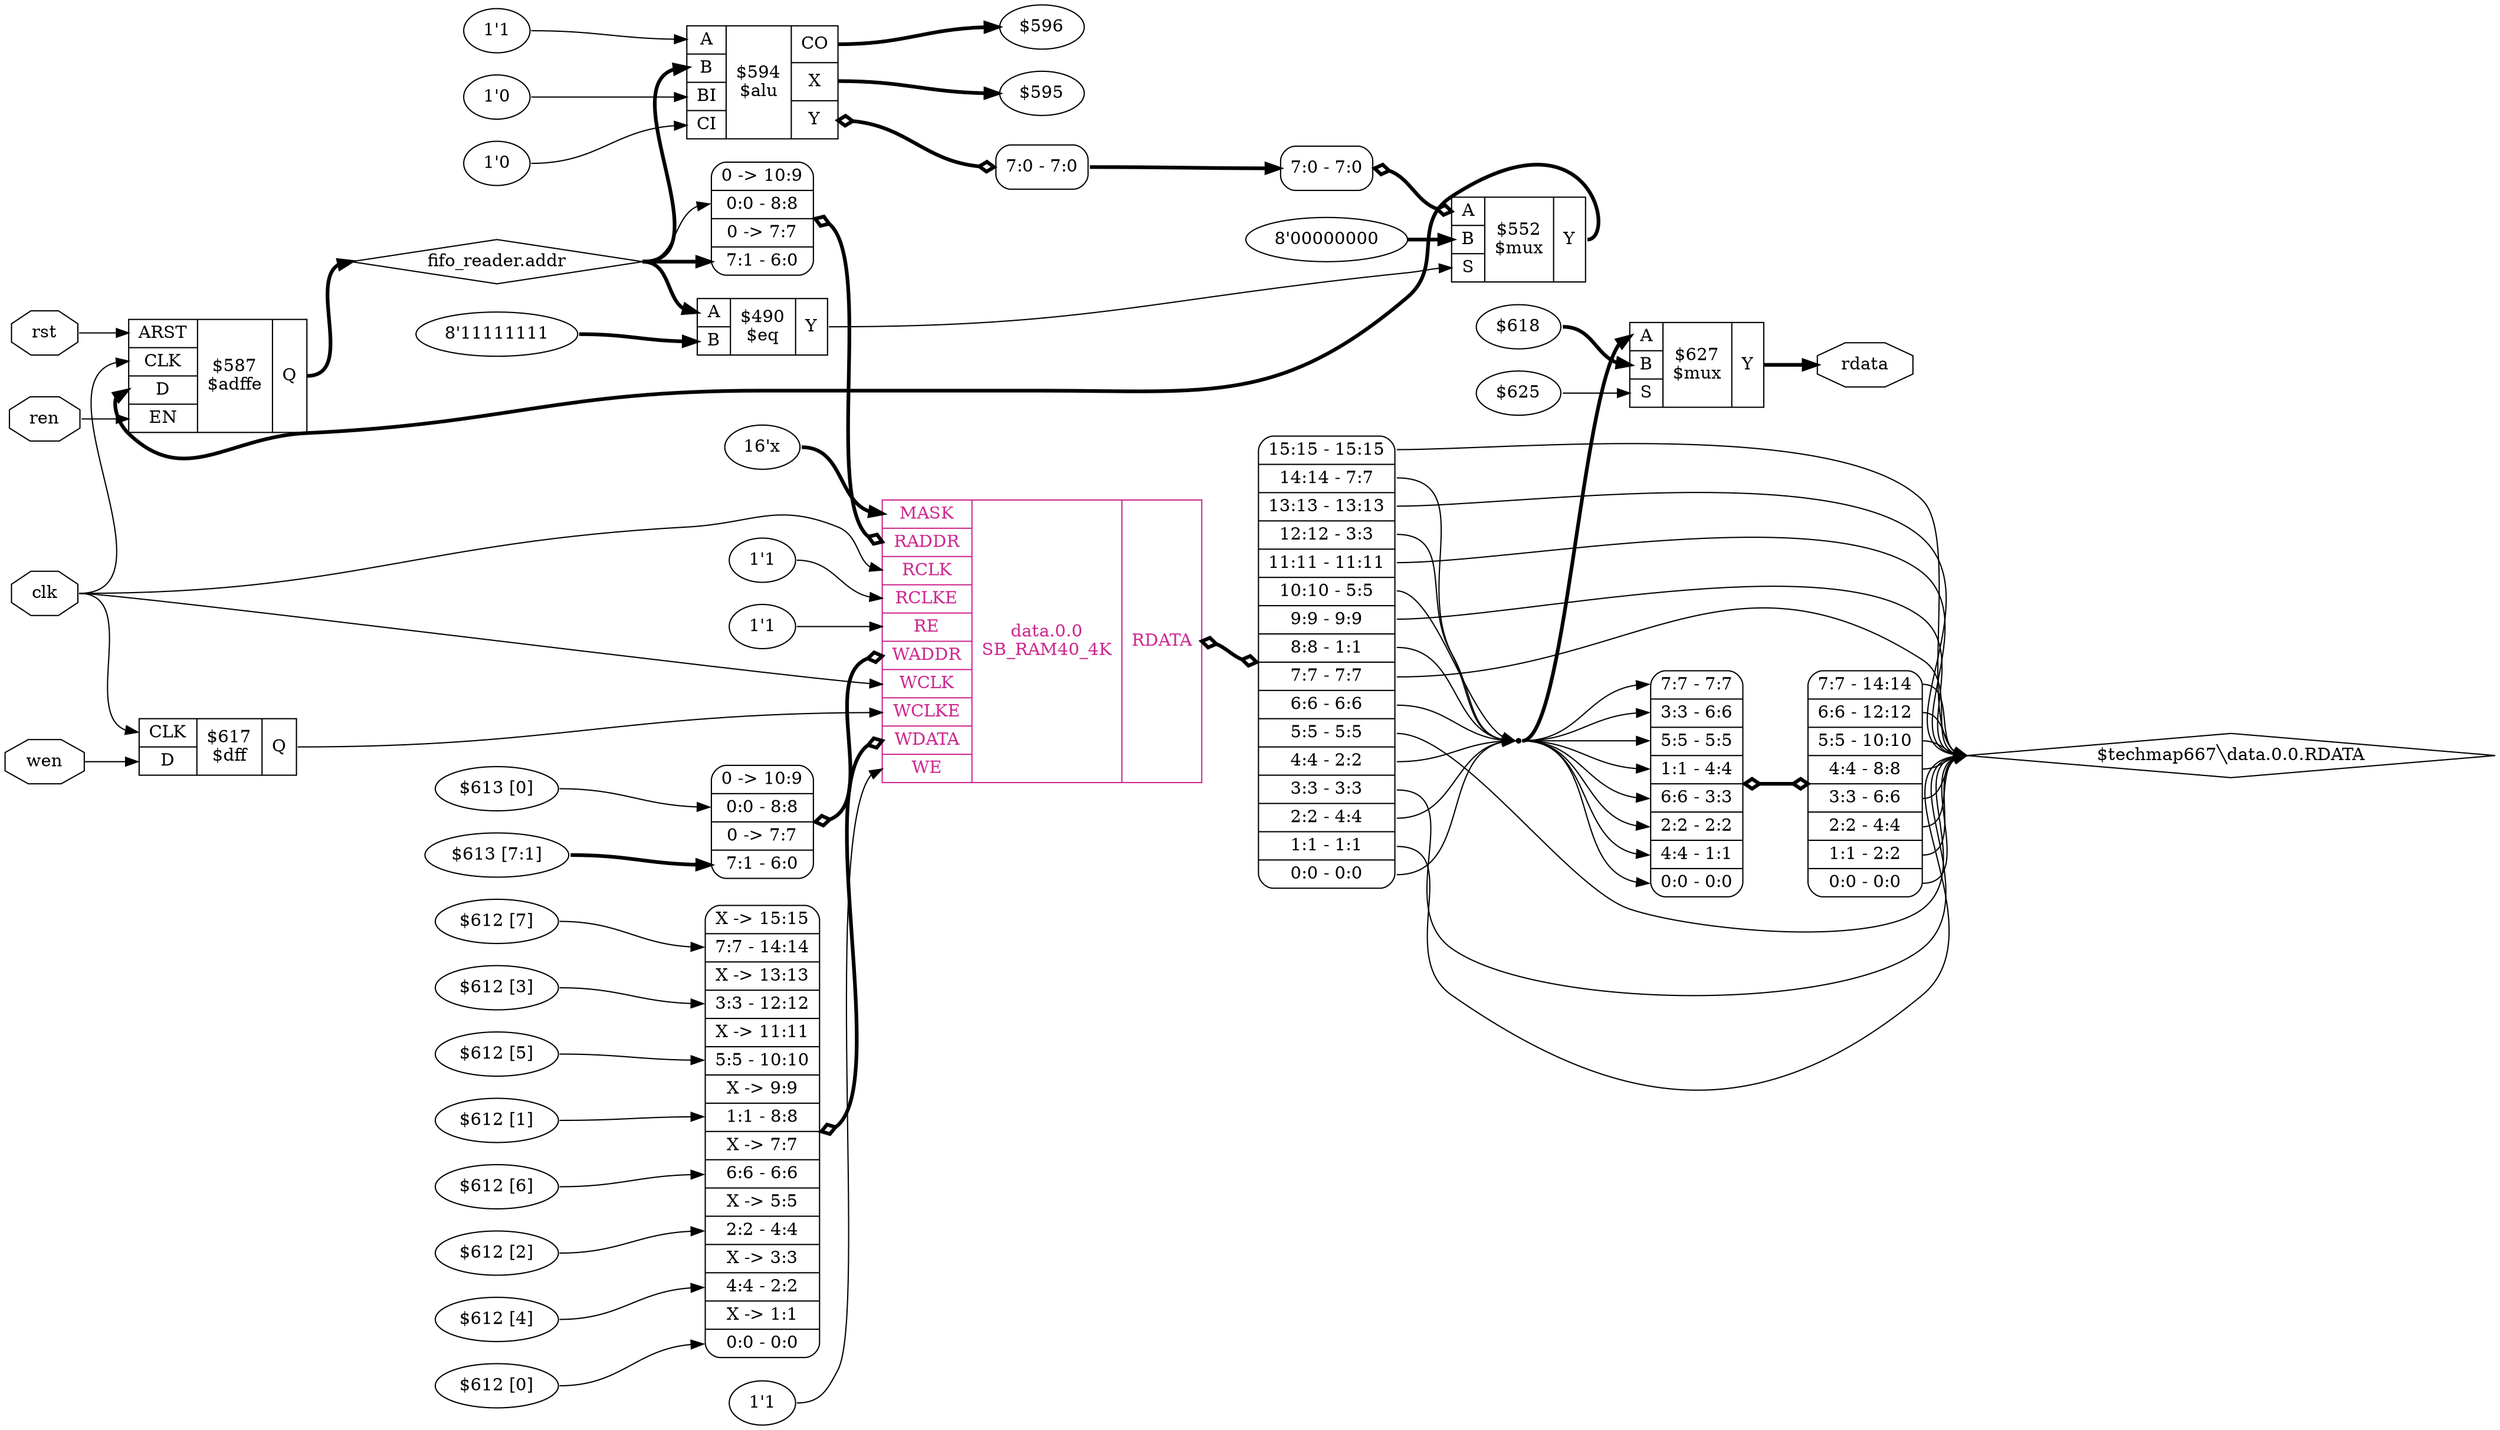 digraph "fifo" {
rankdir="LR";
remincross=true;
n7 [ shape=octagon, label="clk", color="black", fontcolor="black" ];
n8 [ shape=diamond, label="fifo_reader.addr", color="black", fontcolor="black" ];
n9 [ shape=octagon, label="rdata", color="black", fontcolor="black" ];
n10 [ shape=octagon, label="ren", color="black", fontcolor="black" ];
n11 [ shape=octagon, label="rst", color="black", fontcolor="black" ];
n12 [ shape=octagon, label="wen", color="black", fontcolor="black" ];
v0 [ label="1'1" ];
v1 [ label="1'0" ];
v2 [ label="1'0" ];
v3 [ label="$596" ];
v4 [ label="$595" ];
c20 [ shape=record, label="{{<p13> A|<p14> B|<p15> BI|<p16> CI}|$594\n$alu|{<p17> CO|<p18> X|<p19> Y}}",  ];
x5 [ shape=record, style=rounded, label="<s0> 7:0 - 7:0 ", color="black", fontcolor="black" ];
c20:p19:e -> x5:w [arrowhead=odiamond, arrowtail=odiamond, dir=both, color="black", fontcolor="black", style="setlinewidth(3)", label=""];
c26 [ shape=record, label="{{<p21> ARST|<p22> CLK|<p23> D|<p24> EN}|$587\n$adffe|{<p25> Q}}",  ];
v6 [ label="$618" ];
v7 [ label="$625" ];
c28 [ shape=record, label="{{<p13> A|<p14> B|<p27> S}|$627\n$mux|{<p19> Y}}",  ];
c29 [ shape=record, label="{{<p22> CLK|<p23> D}|$617\n$dff|{<p25> Q}}",  ];
v8 [ label="8'11111111" ];
c30 [ shape=record, label="{{<p13> A|<p14> B}|$490\n$eq|{<p19> Y}}",  ];
v10 [ label="8'00000000" ];
c31 [ shape=record, label="{{<p13> A|<p14> B|<p27> S}|$552\n$mux|{<p19> Y}}",  ];
x9 [ shape=record, style=rounded, label="<s0> 7:0 - 7:0 ", color="black", fontcolor="black" ];
x9:e -> c31:p13:w [arrowhead=odiamond, arrowtail=odiamond, dir=both, color="black", fontcolor="black", style="setlinewidth(3)", label=""];
v11 [ label="16'x" ];
v13 [ label="1'1" ];
v15 [ label="1'1" ];
v17 [ label="$613 [0]" ];
v18 [ label="$613 [7:1]" ];
v20 [ label="$612 [7]" ];
v21 [ label="$612 [3]" ];
v22 [ label="$612 [5]" ];
v23 [ label="$612 [1]" ];
v24 [ label="$612 [6]" ];
v25 [ label="$612 [2]" ];
v26 [ label="$612 [4]" ];
v27 [ label="$612 [0]" ];
v28 [ label="1'1" ];
c43 [ shape=record, label="{{<p32> MASK|<p33> RADDR|<p34> RCLK|<p35> RCLKE|<p36> RE|<p37> WADDR|<p38> WCLK|<p39> WCLKE|<p40> WDATA|<p41> WE}|data.0.0\nSB_RAM40_4K|{<p42> RDATA}}", color="maroon3", fontcolor="maroon3" ];
x12 [ shape=record, style=rounded, label="0 -&gt; 10:9 |<s2> 0:0 - 8:8 |0 -&gt; 7:7 |<s0> 7:1 - 6:0 ", color="black", fontcolor="black" ];
x12:e -> c43:p33:w [arrowhead=odiamond, arrowtail=odiamond, dir=both, color="black", fontcolor="black", style="setlinewidth(3)", label=""];
x14 [ shape=record, style=rounded, label="<s15> 15:15 - 15:15 |<s14> 14:14 - 7:7 |<s13> 13:13 - 13:13 |<s12> 12:12 - 3:3 |<s11> 11:11 - 11:11 |<s10> 10:10 - 5:5 |<s9> 9:9 - 9:9 |<s8> 8:8 - 1:1 |<s7> 7:7 - 7:7 |<s6> 6:6 - 6:6 |<s5> 5:5 - 5:5 |<s4> 4:4 - 2:2 |<s3> 3:3 - 3:3 |<s2> 2:2 - 4:4 |<s1> 1:1 - 1:1 |<s0> 0:0 - 0:0 ", color="black", fontcolor="black" ];
c43:p42:e -> x14:w [arrowhead=odiamond, arrowtail=odiamond, dir=both, color="black", fontcolor="black", style="setlinewidth(3)", label=""];
x16 [ shape=record, style=rounded, label="0 -&gt; 10:9 |<s2> 0:0 - 8:8 |0 -&gt; 7:7 |<s0> 7:1 - 6:0 ", color="black", fontcolor="black" ];
x16:e -> c43:p37:w [arrowhead=odiamond, arrowtail=odiamond, dir=both, color="black", fontcolor="black", style="setlinewidth(3)", label=""];
x19 [ shape=record, style=rounded, label="X -&gt; 15:15 |<s14> 7:7 - 14:14 |X -&gt; 13:13 |<s12> 3:3 - 12:12 |X -&gt; 11:11 |<s10> 5:5 - 10:10 |X -&gt; 9:9 |<s8> 1:1 - 8:8 |X -&gt; 7:7 |<s6> 6:6 - 6:6 |X -&gt; 5:5 |<s4> 2:2 - 4:4 |X -&gt; 3:3 |<s2> 4:4 - 2:2 |X -&gt; 1:1 |<s0> 0:0 - 0:0 ", color="black", fontcolor="black" ];
x19:e -> c43:p40:w [arrowhead=odiamond, arrowtail=odiamond, dir=both, color="black", fontcolor="black", style="setlinewidth(3)", label=""];
x29 [ shape=record, style=rounded, label="<s7> 7:7 - 7:7 |<s6> 3:3 - 6:6 |<s5> 5:5 - 5:5 |<s4> 1:1 - 4:4 |<s3> 6:6 - 3:3 |<s2> 2:2 - 2:2 |<s1> 4:4 - 1:1 |<s0> 0:0 - 0:0 ", color="black", fontcolor="black" ];
x30 [ shape=record, style=rounded, label="<s7> 7:7 - 14:14 |<s6> 6:6 - 12:12 |<s5> 5:5 - 10:10 |<s4> 4:4 - 8:8 |<s3> 3:3 - 6:6 |<s2> 2:2 - 4:4 |<s1> 1:1 - 2:2 |<s0> 0:0 - 0:0 ", color="black", fontcolor="black" ];
x29:e -> x30:w [arrowhead=odiamond, arrowtail=odiamond, dir=both, color="black", fontcolor="black", style="setlinewidth(3)", label=""];
n1 [ shape=point ];
x14:s0:e -> n1:w [color="black", fontcolor="black", label=""];
x14:s10:e -> n1:w [color="black", fontcolor="black", label=""];
x14:s12:e -> n1:w [color="black", fontcolor="black", label=""];
x14:s14:e -> n1:w [color="black", fontcolor="black", label=""];
x14:s2:e -> n1:w [color="black", fontcolor="black", label=""];
x14:s4:e -> n1:w [color="black", fontcolor="black", label=""];
x14:s6:e -> n1:w [color="black", fontcolor="black", label=""];
x14:s8:e -> n1:w [color="black", fontcolor="black", label=""];
n1:e -> c28:p13:w [color="black", fontcolor="black", style="setlinewidth(3)", label=""];
n1:e -> x29:s0:w [color="black", fontcolor="black", label=""];
n1:e -> x29:s1:w [color="black", fontcolor="black", label=""];
n1:e -> x29:s2:w [color="black", fontcolor="black", label=""];
n1:e -> x29:s3:w [color="black", fontcolor="black", label=""];
n1:e -> x29:s4:w [color="black", fontcolor="black", label=""];
n1:e -> x29:s5:w [color="black", fontcolor="black", label=""];
n1:e -> x29:s6:w [color="black", fontcolor="black", label=""];
n1:e -> x29:s7:w [color="black", fontcolor="black", label=""];
n10:e -> c26:p24:w [color="black", fontcolor="black", label=""];
n11:e -> c26:p21:w [color="black", fontcolor="black", label=""];
n12:e -> c29:p23:w [color="black", fontcolor="black", label=""];
c29:p25:e -> c43:p39:w [color="black", fontcolor="black", label=""];
x5:s0:e -> x9:s0:w [color="black", fontcolor="black", style="setlinewidth(3)", label=""];
c30:p19:e -> c31:p27:w [color="black", fontcolor="black", label=""];
c31:p19:e -> c26:p23:w [color="black", fontcolor="black", style="setlinewidth(3)", label=""];
n6 [ shape=diamond, label="$techmap667&#9586;data.0.0.RDATA" ];
x14:s1:e -> n6:w [color="black", fontcolor="black", label=""];
x14:s11:e -> n6:w [color="black", fontcolor="black", label=""];
x14:s13:e -> n6:w [color="black", fontcolor="black", label=""];
x14:s15:e -> n6:w [color="black", fontcolor="black", label=""];
x14:s3:e -> n6:w [color="black", fontcolor="black", label=""];
x14:s5:e -> n6:w [color="black", fontcolor="black", label=""];
x14:s7:e -> n6:w [color="black", fontcolor="black", label=""];
x14:s9:e -> n6:w [color="black", fontcolor="black", label=""];
x30:s0:e -> n6:w [color="black", fontcolor="black", label=""];
x30:s1:e -> n6:w [color="black", fontcolor="black", label=""];
x30:s2:e -> n6:w [color="black", fontcolor="black", label=""];
x30:s3:e -> n6:w [color="black", fontcolor="black", label=""];
x30:s4:e -> n6:w [color="black", fontcolor="black", label=""];
x30:s5:e -> n6:w [color="black", fontcolor="black", label=""];
x30:s6:e -> n6:w [color="black", fontcolor="black", label=""];
x30:s7:e -> n6:w [color="black", fontcolor="black", label=""];
n7:e -> c26:p22:w [color="black", fontcolor="black", label=""];
n7:e -> c29:p22:w [color="black", fontcolor="black", label=""];
n7:e -> c43:p34:w [color="black", fontcolor="black", label=""];
n7:e -> c43:p38:w [color="black", fontcolor="black", label=""];
c26:p25:e -> n8:w [color="black", fontcolor="black", style="setlinewidth(3)", label=""];
n8:e -> c20:p14:w [color="black", fontcolor="black", style="setlinewidth(3)", label=""];
n8:e -> c30:p13:w [color="black", fontcolor="black", style="setlinewidth(3)", label=""];
n8:e -> x12:s0:w [color="black", fontcolor="black", style="setlinewidth(3)", label=""];
n8:e -> x12:s2:w [color="black", fontcolor="black", label=""];
c28:p19:e -> n9:w [color="black", fontcolor="black", style="setlinewidth(3)", label=""];
v0:e -> c20:p13:w [color="black", fontcolor="black", label=""];
v1:e -> c20:p15:w [color="black", fontcolor="black", label=""];
v10:e -> c31:p14:w [color="black", fontcolor="black", style="setlinewidth(3)", label=""];
v11:e -> c43:p32:w [color="black", fontcolor="black", style="setlinewidth(3)", label=""];
v13:e -> c43:p35:w [color="black", fontcolor="black", label=""];
v15:e -> c43:p36:w [color="black", fontcolor="black", label=""];
v17:e -> x16:s2:w [color="black", fontcolor="black", label=""];
v18:e -> x16:s0:w [color="black", fontcolor="black", style="setlinewidth(3)", label=""];
v2:e -> c20:p16:w [color="black", fontcolor="black", label=""];
v20:e -> x19:s14:w [color="black", fontcolor="black", label=""];
v21:e -> x19:s12:w [color="black", fontcolor="black", label=""];
v22:e -> x19:s10:w [color="black", fontcolor="black", label=""];
v23:e -> x19:s8:w [color="black", fontcolor="black", label=""];
v24:e -> x19:s6:w [color="black", fontcolor="black", label=""];
v25:e -> x19:s4:w [color="black", fontcolor="black", label=""];
v26:e -> x19:s2:w [color="black", fontcolor="black", label=""];
v27:e -> x19:s0:w [color="black", fontcolor="black", label=""];
v28:e -> c43:p41:w [color="black", fontcolor="black", label=""];
c20:p17:e -> v3:w [color="black", fontcolor="black", style="setlinewidth(3)", label=""];
c20:p18:e -> v4:w [color="black", fontcolor="black", style="setlinewidth(3)", label=""];
v6:e -> c28:p14:w [color="black", fontcolor="black", style="setlinewidth(3)", label=""];
v7:e -> c28:p27:w [color="black", fontcolor="black", label=""];
v8:e -> c30:p14:w [color="black", fontcolor="black", style="setlinewidth(3)", label=""];
}
